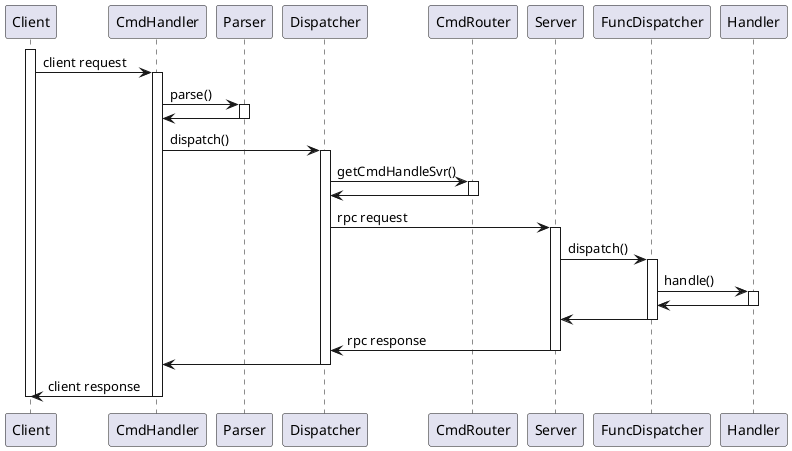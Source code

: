 @startuml

activate Client
Client -> CmdHandler: client request
activate CmdHandler
CmdHandler -> Parser: parse()
activate Parser
Parser -> CmdHandler
deactivate Parser
CmdHandler -> Dispatcher: dispatch()
activate Dispatcher
Dispatcher -> CmdRouter: getCmdHandleSvr()
activate CmdRouter
CmdRouter -> Dispatcher
deactivate CmdRouter
Dispatcher -> Server: rpc request
activate Server
Server -> FuncDispatcher: dispatch()
activate FuncDispatcher
FuncDispatcher -> Handler: handle()
activate Handler
Handler -> FuncDispatcher
deactivate Handler
FuncDispatcher -> Server
deactivate FuncDispatcher
Server -> Dispatcher: rpc response
deactivate Server
Dispatcher -> CmdHandler
deactivate Dispatcher
CmdHandler -> Client: client response
deactivate CmdHandler
deactivate Client

@enduml